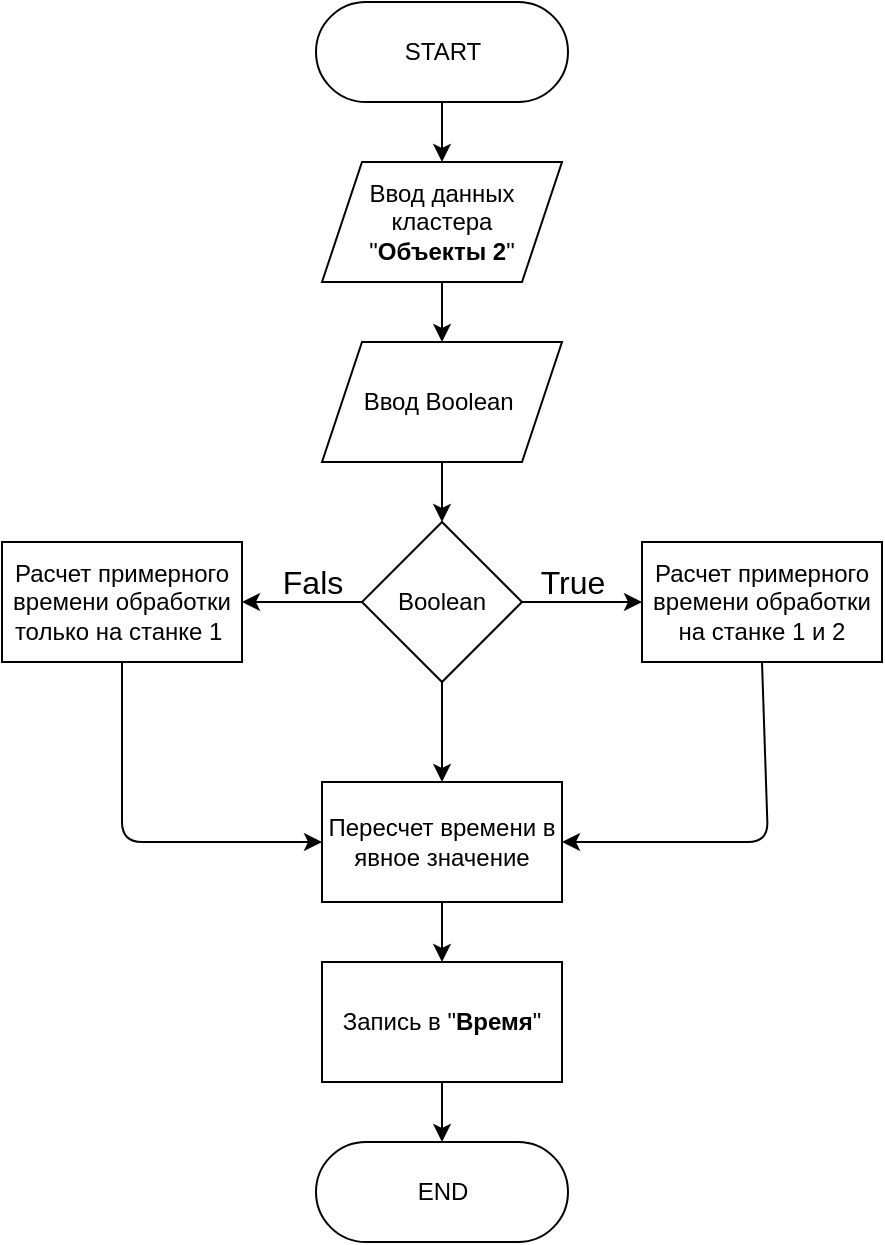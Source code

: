 <mxfile version="13.8.1" type="github">
  <diagram id="Afe_XVe4Q4cOtf86itwK" name="Page-1">
    <mxGraphModel dx="1422" dy="772" grid="1" gridSize="10" guides="1" tooltips="1" connect="1" arrows="1" fold="1" page="1" pageScale="1" pageWidth="827" pageHeight="1169" math="0" shadow="0">
      <root>
        <mxCell id="0" />
        <mxCell id="1" parent="0" />
        <mxCell id="-JyVF2RUgHr5DNFIJkOE-4" value="" style="edgeStyle=orthogonalEdgeStyle;rounded=0;orthogonalLoop=1;jettySize=auto;html=1;" edge="1" parent="1" source="-JyVF2RUgHr5DNFIJkOE-1" target="-JyVF2RUgHr5DNFIJkOE-3">
          <mxGeometry relative="1" as="geometry" />
        </mxCell>
        <mxCell id="-JyVF2RUgHr5DNFIJkOE-1" value="START" style="html=1;dashed=0;whitespace=wrap;shape=mxgraph.dfd.start" vertex="1" parent="1">
          <mxGeometry x="374" y="20" width="126" height="50" as="geometry" />
        </mxCell>
        <mxCell id="-JyVF2RUgHr5DNFIJkOE-2" value="END" style="html=1;dashed=0;whitespace=wrap;shape=mxgraph.dfd.start" vertex="1" parent="1">
          <mxGeometry x="374" y="590" width="126" height="50" as="geometry" />
        </mxCell>
        <mxCell id="-JyVF2RUgHr5DNFIJkOE-6" value="" style="edgeStyle=orthogonalEdgeStyle;rounded=0;orthogonalLoop=1;jettySize=auto;html=1;" edge="1" parent="1" source="-JyVF2RUgHr5DNFIJkOE-3" target="-JyVF2RUgHr5DNFIJkOE-5">
          <mxGeometry relative="1" as="geometry" />
        </mxCell>
        <mxCell id="-JyVF2RUgHr5DNFIJkOE-3" value="Ввод данных кластера&lt;br&gt;&amp;nbsp;&quot;&lt;b&gt;Объекты 2&lt;/b&gt;&quot;&amp;nbsp;" style="shape=parallelogram;perimeter=parallelogramPerimeter;whiteSpace=wrap;html=1;fixedSize=1;dashed=0;" vertex="1" parent="1">
          <mxGeometry x="377" y="100" width="120" height="60" as="geometry" />
        </mxCell>
        <mxCell id="-JyVF2RUgHr5DNFIJkOE-9" value="" style="edgeStyle=orthogonalEdgeStyle;rounded=0;orthogonalLoop=1;jettySize=auto;html=1;" edge="1" parent="1" source="-JyVF2RUgHr5DNFIJkOE-5" target="-JyVF2RUgHr5DNFIJkOE-8">
          <mxGeometry relative="1" as="geometry" />
        </mxCell>
        <mxCell id="-JyVF2RUgHr5DNFIJkOE-5" value="Ввод Boolean&amp;nbsp;" style="shape=parallelogram;perimeter=parallelogramPerimeter;whiteSpace=wrap;html=1;fixedSize=1;dashed=0;" vertex="1" parent="1">
          <mxGeometry x="377" y="190" width="120" height="60" as="geometry" />
        </mxCell>
        <mxCell id="-JyVF2RUgHr5DNFIJkOE-11" value="" style="edgeStyle=orthogonalEdgeStyle;rounded=0;orthogonalLoop=1;jettySize=auto;html=1;" edge="1" parent="1" source="-JyVF2RUgHr5DNFIJkOE-8" target="-JyVF2RUgHr5DNFIJkOE-10">
          <mxGeometry relative="1" as="geometry" />
        </mxCell>
        <mxCell id="-JyVF2RUgHr5DNFIJkOE-13" value="" style="edgeStyle=orthogonalEdgeStyle;rounded=0;orthogonalLoop=1;jettySize=auto;html=1;" edge="1" parent="1" source="-JyVF2RUgHr5DNFIJkOE-8" target="-JyVF2RUgHr5DNFIJkOE-12">
          <mxGeometry relative="1" as="geometry" />
        </mxCell>
        <mxCell id="-JyVF2RUgHr5DNFIJkOE-18" value="" style="edgeStyle=orthogonalEdgeStyle;rounded=0;orthogonalLoop=1;jettySize=auto;html=1;" edge="1" parent="1" source="-JyVF2RUgHr5DNFIJkOE-8" target="-JyVF2RUgHr5DNFIJkOE-17">
          <mxGeometry relative="1" as="geometry" />
        </mxCell>
        <mxCell id="-JyVF2RUgHr5DNFIJkOE-8" value="Boolean" style="rhombus;whiteSpace=wrap;html=1;dashed=0;" vertex="1" parent="1">
          <mxGeometry x="397" y="280" width="80" height="80" as="geometry" />
        </mxCell>
        <mxCell id="-JyVF2RUgHr5DNFIJkOE-10" value="Расчет примерного времени обработки на станке 1 и 2" style="whiteSpace=wrap;html=1;dashed=0;" vertex="1" parent="1">
          <mxGeometry x="537" y="290" width="120" height="60" as="geometry" />
        </mxCell>
        <mxCell id="-JyVF2RUgHr5DNFIJkOE-12" value="&lt;span&gt;Расчет примерного времени обработки только на станке 1&amp;nbsp;&lt;/span&gt;" style="whiteSpace=wrap;html=1;dashed=0;" vertex="1" parent="1">
          <mxGeometry x="217" y="290" width="120" height="60" as="geometry" />
        </mxCell>
        <mxCell id="-JyVF2RUgHr5DNFIJkOE-14" value="&lt;font style=&quot;font-size: 16px&quot;&gt;True&lt;/font&gt;" style="text;html=1;align=center;verticalAlign=middle;resizable=0;points=[];autosize=1;" vertex="1" parent="1">
          <mxGeometry x="477" y="300" width="50" height="20" as="geometry" />
        </mxCell>
        <mxCell id="-JyVF2RUgHr5DNFIJkOE-16" value="&lt;font style=&quot;font-size: 16px&quot;&gt;Fals&lt;/font&gt;" style="text;html=1;align=center;verticalAlign=middle;resizable=0;points=[];autosize=1;" vertex="1" parent="1">
          <mxGeometry x="347" y="300" width="50" height="20" as="geometry" />
        </mxCell>
        <mxCell id="-JyVF2RUgHr5DNFIJkOE-21" value="" style="edgeStyle=orthogonalEdgeStyle;rounded=0;orthogonalLoop=1;jettySize=auto;html=1;" edge="1" parent="1" source="-JyVF2RUgHr5DNFIJkOE-17" target="-JyVF2RUgHr5DNFIJkOE-20">
          <mxGeometry relative="1" as="geometry" />
        </mxCell>
        <mxCell id="-JyVF2RUgHr5DNFIJkOE-17" value="Пересчет времени в явное значение" style="rounded=0;whiteSpace=wrap;html=1;" vertex="1" parent="1">
          <mxGeometry x="377" y="410" width="120" height="60" as="geometry" />
        </mxCell>
        <mxCell id="-JyVF2RUgHr5DNFIJkOE-22" value="" style="edgeStyle=orthogonalEdgeStyle;rounded=0;orthogonalLoop=1;jettySize=auto;html=1;" edge="1" parent="1" source="-JyVF2RUgHr5DNFIJkOE-20" target="-JyVF2RUgHr5DNFIJkOE-2">
          <mxGeometry relative="1" as="geometry" />
        </mxCell>
        <mxCell id="-JyVF2RUgHr5DNFIJkOE-20" value="Запись в &quot;&lt;b&gt;Время&lt;/b&gt;&quot;" style="whiteSpace=wrap;html=1;rounded=0;" vertex="1" parent="1">
          <mxGeometry x="377" y="500" width="120" height="60" as="geometry" />
        </mxCell>
        <mxCell id="-JyVF2RUgHr5DNFIJkOE-23" value="" style="endArrow=classic;html=1;exitX=0.5;exitY=1;exitDx=0;exitDy=0;entryX=0;entryY=0.5;entryDx=0;entryDy=0;" edge="1" parent="1" source="-JyVF2RUgHr5DNFIJkOE-12" target="-JyVF2RUgHr5DNFIJkOE-17">
          <mxGeometry width="50" height="50" relative="1" as="geometry">
            <mxPoint x="390" y="400" as="sourcePoint" />
            <mxPoint x="440" y="350" as="targetPoint" />
            <Array as="points">
              <mxPoint x="277" y="440" />
            </Array>
          </mxGeometry>
        </mxCell>
        <mxCell id="-JyVF2RUgHr5DNFIJkOE-24" value="" style="endArrow=classic;html=1;exitX=0.5;exitY=1;exitDx=0;exitDy=0;entryX=1;entryY=0.5;entryDx=0;entryDy=0;" edge="1" parent="1" source="-JyVF2RUgHr5DNFIJkOE-10" target="-JyVF2RUgHr5DNFIJkOE-17">
          <mxGeometry width="50" height="50" relative="1" as="geometry">
            <mxPoint x="390" y="400" as="sourcePoint" />
            <mxPoint x="440" y="350" as="targetPoint" />
            <Array as="points">
              <mxPoint x="600" y="440" />
            </Array>
          </mxGeometry>
        </mxCell>
      </root>
    </mxGraphModel>
  </diagram>
</mxfile>
